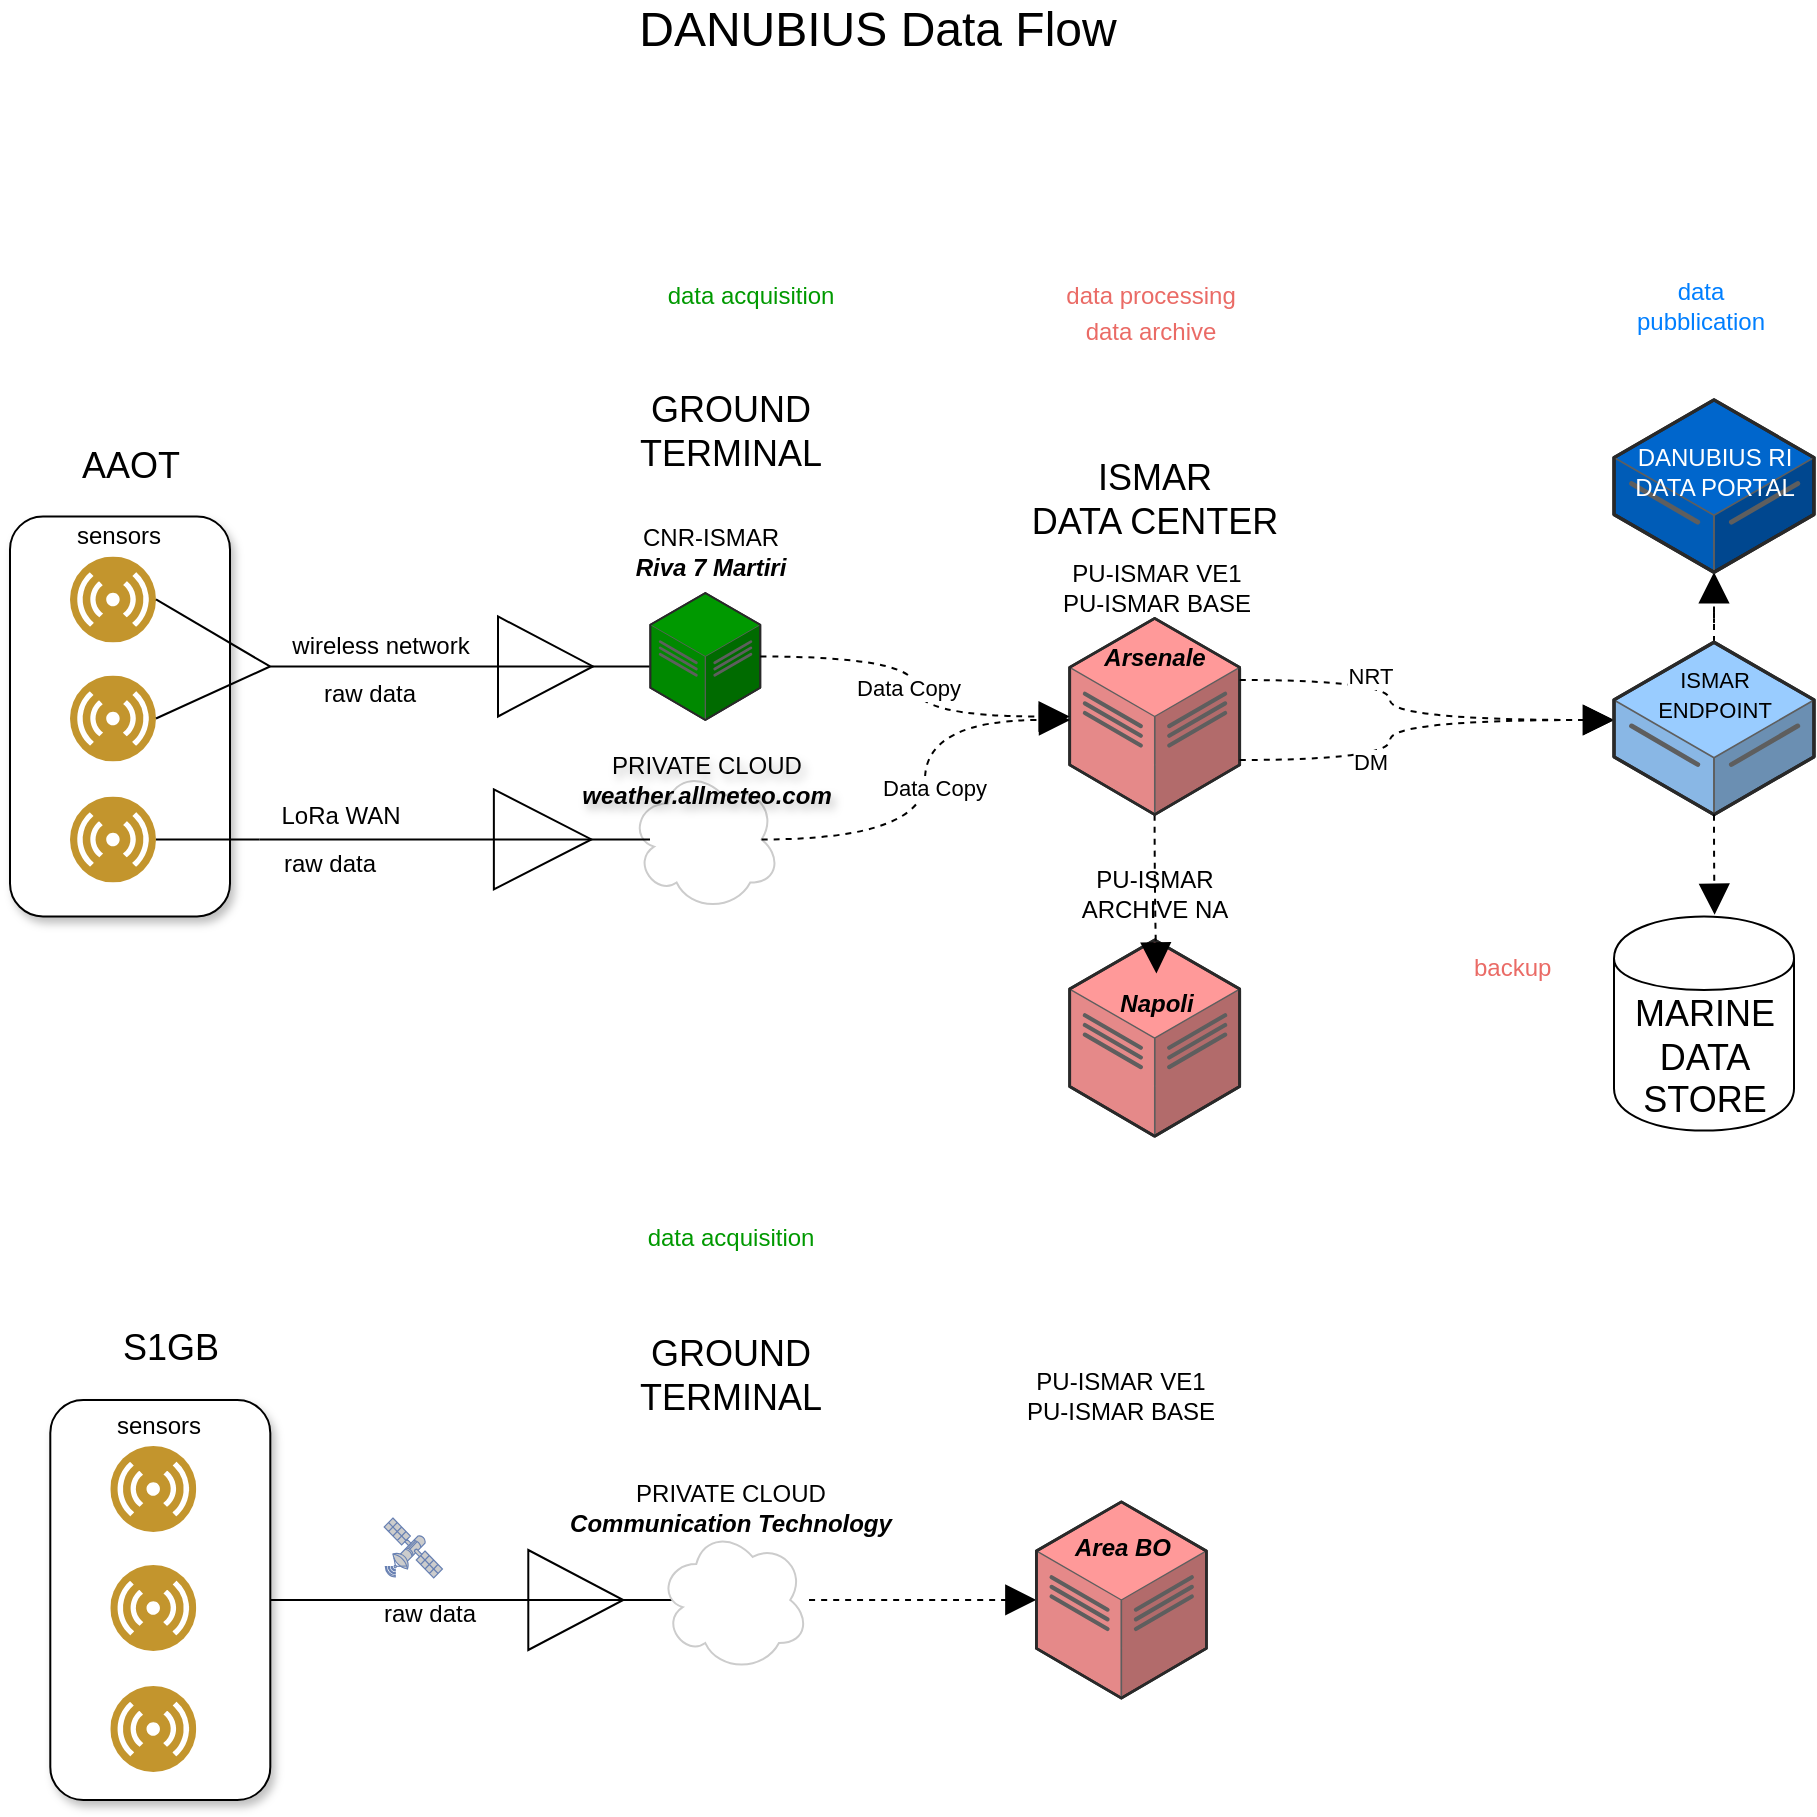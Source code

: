 <mxfile version="24.2.5" type="github" pages="2">
  <diagram name="Page-1" id="Qp61fSCBs-3hiERJ9KBp">
    <mxGraphModel dx="2017" dy="2214" grid="1" gridSize="10" guides="1" tooltips="1" connect="1" arrows="1" fold="1" page="1" pageScale="1" pageWidth="850" pageHeight="1100" math="0" shadow="0">
      <root>
        <mxCell id="0" />
        <mxCell id="1" parent="0" />
        <mxCell id="UKx8pQ5jXFXDLRxyCIWh-4" value="" style="verticalLabelPosition=bottom;html=1;verticalAlign=top;strokeWidth=1;align=center;outlineConnect=0;dashed=0;outlineConnect=0;shape=mxgraph.aws3d.dataCenter;strokeColor=#5E5E5E;aspect=fixed;fillColor=#FF9999;" vertex="1" parent="1">
          <mxGeometry x="-280.16" y="-600.005" width="85" height="98.11" as="geometry" />
        </mxCell>
        <mxCell id="SQrxm_OSD0dVW4YhnkR0-8" value="" style="ellipse;shape=cloud;whiteSpace=wrap;html=1;fontColor=#999999;labelBorderColor=#999999;strokeColor=#CCCCCC;strokeWidth=1;shadow=0;" vertex="1" parent="1">
          <mxGeometry x="-500.0" y="-686.14" width="75.16" height="71.76" as="geometry" />
        </mxCell>
        <mxCell id="4pqSHZiRRKbDVlVAF1v4-14" value="" style="rounded=1;whiteSpace=wrap;html=1;fillColor=default;shadow=1;" parent="1" vertex="1">
          <mxGeometry x="-810" y="-811.76" width="110" height="200" as="geometry" />
        </mxCell>
        <mxCell id="4pqSHZiRRKbDVlVAF1v4-1" value="&lt;font style=&quot;font-size: 24px;&quot;&gt;DANUBIUS Data Flow&lt;/font&gt;" style="text;strokeColor=none;align=center;fillColor=none;html=1;verticalAlign=middle;whiteSpace=wrap;rounded=0;" parent="1" vertex="1">
          <mxGeometry x="-522.47" y="-1070" width="292.16" height="30" as="geometry" />
        </mxCell>
        <mxCell id="4pqSHZiRRKbDVlVAF1v4-2" value="" style="image;aspect=fixed;perimeter=ellipsePerimeter;html=1;align=center;shadow=0;dashed=0;fontColor=#4277BB;labelBackgroundColor=default;fontSize=12;spacingTop=3;image=img/lib/ibm/users/sensor.svg;fillColor=#426EFF;strokeColor=#3333FF;" parent="1" vertex="1">
          <mxGeometry x="-780" y="-791.76" width="43" height="43" as="geometry" />
        </mxCell>
        <mxCell id="4pqSHZiRRKbDVlVAF1v4-5" value="" style="pointerEvents=1;verticalLabelPosition=bottom;shadow=0;dashed=0;align=center;html=1;verticalAlign=top;shape=mxgraph.electrical.miscellaneous.cable_termination" parent="1" vertex="1">
          <mxGeometry x="-680" y="-761.76" width="190" height="50" as="geometry" />
        </mxCell>
        <mxCell id="4pqSHZiRRKbDVlVAF1v4-6" value="sensors" style="text;html=1;align=center;verticalAlign=middle;resizable=0;points=[];autosize=1;strokeColor=none;fillColor=none;" parent="1" vertex="1">
          <mxGeometry x="-791.5" y="-816.76" width="70" height="30" as="geometry" />
        </mxCell>
        <mxCell id="4pqSHZiRRKbDVlVAF1v4-7" value="wireless network" style="text;html=1;align=center;verticalAlign=middle;resizable=0;points=[];autosize=1;strokeColor=none;fillColor=none;" parent="1" vertex="1">
          <mxGeometry x="-680" y="-761.76" width="110" height="30" as="geometry" />
        </mxCell>
        <mxCell id="4pqSHZiRRKbDVlVAF1v4-8" value="" style="verticalLabelPosition=bottom;html=1;verticalAlign=top;strokeWidth=1;align=center;outlineConnect=0;dashed=0;outlineConnect=0;shape=mxgraph.aws3d.dataCenter;strokeColor=#5E5E5E;aspect=fixed;fillColor=#009900;" parent="1" vertex="1">
          <mxGeometry x="-489.84" y="-773.52" width="55" height="63.5" as="geometry" />
        </mxCell>
        <mxCell id="4pqSHZiRRKbDVlVAF1v4-11" value="" style="image;aspect=fixed;perimeter=ellipsePerimeter;html=1;align=center;shadow=0;dashed=0;fontColor=#4277BB;labelBackgroundColor=default;fontSize=12;spacingTop=3;image=img/lib/ibm/users/sensor.svg;fillColor=#A680B8;" parent="1" vertex="1">
          <mxGeometry x="-780" y="-732.26" width="43" height="43" as="geometry" />
        </mxCell>
        <mxCell id="4pqSHZiRRKbDVlVAF1v4-12" value="" style="image;aspect=fixed;perimeter=ellipsePerimeter;html=1;align=center;shadow=0;dashed=0;fontColor=#4277BB;labelBackgroundColor=default;fontSize=12;spacingTop=3;image=img/lib/ibm/users/sensor.svg;fillColor=#A680B8;" parent="1" vertex="1">
          <mxGeometry x="-780" y="-671.76" width="43" height="43" as="geometry" />
        </mxCell>
        <mxCell id="4pqSHZiRRKbDVlVAF1v4-15" value="&lt;div&gt;&lt;font style=&quot;font-size: 18px;&quot;&gt;&lt;span style=&quot;background-color: initial;&quot;&gt;AAOT&lt;br&gt;&lt;/span&gt;&lt;/font&gt;&lt;/div&gt;" style="text;html=1;align=center;verticalAlign=middle;resizable=0;points=[];autosize=1;strokeColor=none;fillColor=none;fontStyle=0" parent="1" vertex="1">
          <mxGeometry x="-785" y="-856.76" width="70" height="40" as="geometry" />
        </mxCell>
        <mxCell id="4pqSHZiRRKbDVlVAF1v4-16" value="&lt;font style=&quot;font-size: 18px;&quot;&gt;&lt;font style=&quot;&quot;&gt;GROUND&lt;/font&gt;&lt;/font&gt;&lt;div&gt;&lt;font style=&quot;font-size: 18px;&quot;&gt;&lt;span style=&quot;background-color: initial;&quot;&gt;TERMINAL&lt;/span&gt;&lt;/font&gt;&lt;/div&gt;" style="text;html=1;align=center;verticalAlign=middle;resizable=0;points=[];autosize=1;strokeColor=none;fillColor=none;" parent="1" vertex="1">
          <mxGeometry x="-505.16" y="-884" width="110" height="60" as="geometry" />
        </mxCell>
        <mxCell id="4pqSHZiRRKbDVlVAF1v4-17" value="" style="endArrow=none;html=1;rounded=0;exitX=1;exitY=0.5;exitDx=0;exitDy=0;entryX=0;entryY=0.5;entryDx=0;entryDy=0;entryPerimeter=0;" parent="1" source="4pqSHZiRRKbDVlVAF1v4-11" target="4pqSHZiRRKbDVlVAF1v4-5" edge="1">
          <mxGeometry width="50" height="50" relative="1" as="geometry">
            <mxPoint x="-460.0" y="-601.76" as="sourcePoint" />
            <mxPoint x="-410.0" y="-651.76" as="targetPoint" />
          </mxGeometry>
        </mxCell>
        <mxCell id="4pqSHZiRRKbDVlVAF1v4-18" value="" style="endArrow=none;html=1;rounded=0;exitX=1;exitY=0.5;exitDx=0;exitDy=0;entryX=0;entryY=0.5;entryDx=0;entryDy=0;entryPerimeter=0;" parent="1" source="4pqSHZiRRKbDVlVAF1v4-2" target="4pqSHZiRRKbDVlVAF1v4-5" edge="1">
          <mxGeometry width="50" height="50" relative="1" as="geometry">
            <mxPoint x="-460.0" y="-601.76" as="sourcePoint" />
            <mxPoint x="-410.0" y="-651.76" as="targetPoint" />
          </mxGeometry>
        </mxCell>
        <mxCell id="4pqSHZiRRKbDVlVAF1v4-19" value="" style="endArrow=none;html=1;rounded=0;exitX=1;exitY=0.5;exitDx=0;exitDy=0;entryX=0;entryY=0.5;entryDx=0;entryDy=0;entryPerimeter=0;" parent="1" source="4pqSHZiRRKbDVlVAF1v4-12" target="iepFcFqsdsdjfFtBh1ew-26" edge="1">
          <mxGeometry width="50" height="50" relative="1" as="geometry">
            <mxPoint x="-460.0" y="-601.76" as="sourcePoint" />
            <mxPoint x="-620" y="-650" as="targetPoint" />
          </mxGeometry>
        </mxCell>
        <mxCell id="4pqSHZiRRKbDVlVAF1v4-21" value="CNR-ISMAR&lt;div&gt;&lt;b&gt;&lt;i&gt;Riva 7 Martiri&lt;br&gt;&lt;/i&gt;&lt;/b&gt;&lt;/div&gt;" style="text;html=1;align=center;verticalAlign=middle;resizable=0;points=[];autosize=1;strokeColor=none;fillColor=none;" parent="1" vertex="1">
          <mxGeometry x="-510.49" y="-813.52" width="100" height="40" as="geometry" />
        </mxCell>
        <mxCell id="UKx8pQ5jXFXDLRxyCIWh-6" value="" style="edgeStyle=orthogonalEdgeStyle;rounded=0;orthogonalLoop=1;jettySize=auto;html=1;dashed=1;strokeColor=default;align=center;verticalAlign=middle;fontFamily=Helvetica;fontSize=11;fontColor=default;labelBackgroundColor=default;endArrow=block;endFill=1;endSize=13;curved=1;" edge="1" parent="1" source="4pqSHZiRRKbDVlVAF1v4-23" target="UKx8pQ5jXFXDLRxyCIWh-5">
          <mxGeometry relative="1" as="geometry" />
        </mxCell>
        <mxCell id="4pqSHZiRRKbDVlVAF1v4-23" value="" style="verticalLabelPosition=bottom;html=1;verticalAlign=top;strokeWidth=1;align=center;outlineConnect=0;dashed=0;outlineConnect=0;shape=mxgraph.aws3d.dataCenter;strokeColor=#5E5E5E;aspect=fixed;fillColor=#FF9999;" parent="1" vertex="1">
          <mxGeometry x="-280.16" y="-760.815" width="85" height="98.11" as="geometry" />
        </mxCell>
        <mxCell id="4pqSHZiRRKbDVlVAF1v4-25" value="&lt;font style=&quot;font-size: 18px;&quot;&gt;&lt;font style=&quot;&quot;&gt;ISMAR&lt;/font&gt;&lt;/font&gt;&lt;div&gt;&lt;font style=&quot;font-size: 18px;&quot;&gt;&lt;span style=&quot;background-color: initial;&quot;&gt;DATA CENTER&lt;/span&gt;&lt;/font&gt;&lt;/div&gt;" style="text;html=1;align=center;verticalAlign=middle;resizable=0;points=[];autosize=1;strokeColor=none;fillColor=none;" parent="1" vertex="1">
          <mxGeometry x="-312.66" y="-850" width="150" height="60" as="geometry" />
        </mxCell>
        <mxCell id="4pqSHZiRRKbDVlVAF1v4-26" value="PU-ISMAR VE1&lt;br&gt;PU-ISMAR BASE" style="text;html=1;align=center;verticalAlign=middle;resizable=0;points=[];autosize=1;strokeColor=none;fillColor=none;" parent="1" vertex="1">
          <mxGeometry x="-296.81" y="-796" width="120" height="40" as="geometry" />
        </mxCell>
        <mxCell id="4pqSHZiRRKbDVlVAF1v4-28" value="&lt;font color=&quot;#009900&quot;&gt;data acquisition&lt;/font&gt;" style="text;html=1;align=center;verticalAlign=middle;resizable=0;points=[];autosize=1;strokeColor=none;fillColor=none;" parent="1" vertex="1">
          <mxGeometry x="-495.16" y="-937" width="110" height="30" as="geometry" />
        </mxCell>
        <mxCell id="4pqSHZiRRKbDVlVAF1v4-29" value="&lt;font color=&quot;#ea6b66&quot;&gt;data archive&lt;/font&gt;&lt;div&gt;&lt;span style=&quot;background-color: initial;&quot;&gt;&lt;br&gt;&lt;/span&gt;&lt;/div&gt;" style="text;html=1;align=center;verticalAlign=middle;resizable=0;points=[];autosize=1;strokeColor=none;fillColor=none;" parent="1" vertex="1">
          <mxGeometry x="-285.16" y="-917" width="90" height="40" as="geometry" />
        </mxCell>
        <mxCell id="iepFcFqsdsdjfFtBh1ew-10" value="" style="edgeStyle=orthogonalEdgeStyle;rounded=0;orthogonalLoop=1;jettySize=auto;html=1;dashed=1;strokeColor=default;align=center;verticalAlign=middle;fontFamily=Helvetica;fontSize=11;fontColor=default;labelBackgroundColor=default;endArrow=block;endFill=1;endSize=13;curved=1;" edge="1" parent="1" source="4pqSHZiRRKbDVlVAF1v4-31" target="q1Bn3hBCqwoTgKpazUaa-10">
          <mxGeometry relative="1" as="geometry" />
        </mxCell>
        <mxCell id="4pqSHZiRRKbDVlVAF1v4-57" value="&lt;font color=&quot;#007fff&quot;&gt;data&lt;/font&gt;&lt;div&gt;&lt;font color=&quot;#007fff&quot;&gt;pubblication&lt;/font&gt;&lt;/div&gt;" style="text;html=1;align=center;verticalAlign=middle;resizable=0;points=[];autosize=1;strokeColor=none;fillColor=none;" parent="1" vertex="1">
          <mxGeometry x="-10.0" y="-937" width="90" height="40" as="geometry" />
        </mxCell>
        <mxCell id="aEOgfYXyTeWv-xhQnnrg-3" value="&lt;font color=&quot;#ea6b66&quot;&gt;data processing&lt;/font&gt;" style="text;html=1;align=center;verticalAlign=middle;resizable=0;points=[];autosize=1;strokeColor=none;fillColor=none;" parent="1" vertex="1">
          <mxGeometry x="-295.16" y="-937" width="110" height="30" as="geometry" />
        </mxCell>
        <mxCell id="-9Asaq1sK7SZ5LfzFf3--5" value="raw data" style="text;html=1;align=center;verticalAlign=middle;whiteSpace=wrap;rounded=0;" parent="1" vertex="1">
          <mxGeometry x="-660" y="-737.76" width="60" height="30" as="geometry" />
        </mxCell>
        <mxCell id="q1Bn3hBCqwoTgKpazUaa-1" value="" style="edgeStyle=orthogonalEdgeStyle;rounded=0;orthogonalLoop=1;jettySize=auto;html=1;entryX=0;entryY=0.5;entryDx=0;entryDy=0;entryPerimeter=0;endArrow=none;endFill=0;" edge="1" parent="1" source="a_T5Woryt3mhJ2GAgc-b-1" target="a_T5Woryt3mhJ2GAgc-b-8">
          <mxGeometry relative="1" as="geometry" />
        </mxCell>
        <mxCell id="a_T5Woryt3mhJ2GAgc-b-1" value="" style="rounded=1;whiteSpace=wrap;html=1;fillColor=default;shadow=1;" vertex="1" parent="1">
          <mxGeometry x="-789.85" y="-370.0" width="110" height="200" as="geometry" />
        </mxCell>
        <mxCell id="a_T5Woryt3mhJ2GAgc-b-2" value="" style="image;aspect=fixed;perimeter=ellipsePerimeter;html=1;align=center;shadow=0;dashed=0;fontColor=#4277BB;labelBackgroundColor=default;fontSize=12;spacingTop=3;image=img/lib/ibm/users/sensor.svg;fillColor=#426EFF;strokeColor=#3333FF;" vertex="1" parent="1">
          <mxGeometry x="-759.85" y="-347" width="43" height="43" as="geometry" />
        </mxCell>
        <mxCell id="a_T5Woryt3mhJ2GAgc-b-3" value="sensors" style="text;html=1;align=center;verticalAlign=middle;resizable=0;points=[];autosize=1;strokeColor=none;fillColor=none;" vertex="1" parent="1">
          <mxGeometry x="-771.35" y="-372" width="70" height="30" as="geometry" />
        </mxCell>
        <mxCell id="a_T5Woryt3mhJ2GAgc-b-4" value="" style="image;aspect=fixed;perimeter=ellipsePerimeter;html=1;align=center;shadow=0;dashed=0;fontColor=#4277BB;labelBackgroundColor=default;fontSize=12;spacingTop=3;image=img/lib/ibm/users/sensor.svg;fillColor=#A680B8;" vertex="1" parent="1">
          <mxGeometry x="-759.85" y="-287.5" width="43" height="43" as="geometry" />
        </mxCell>
        <mxCell id="a_T5Woryt3mhJ2GAgc-b-5" value="" style="image;aspect=fixed;perimeter=ellipsePerimeter;html=1;align=center;shadow=0;dashed=0;fontColor=#4277BB;labelBackgroundColor=default;fontSize=12;spacingTop=3;image=img/lib/ibm/users/sensor.svg;fillColor=#A680B8;" vertex="1" parent="1">
          <mxGeometry x="-759.85" y="-227" width="43" height="43" as="geometry" />
        </mxCell>
        <mxCell id="a_T5Woryt3mhJ2GAgc-b-6" value="&lt;font style=&quot;font-size: 18px;&quot;&gt;&lt;span style=&quot;font-size: 18px;&quot;&gt;S1GB&lt;/span&gt;&lt;/font&gt;" style="text;html=1;align=center;verticalAlign=middle;resizable=0;points=[];autosize=1;strokeColor=none;fillColor=none;fontFamily=Helvetica;fontSize=18;fontColor=default;fontStyle=0" vertex="1" parent="1">
          <mxGeometry x="-764.85" y="-416" width="70" height="40" as="geometry" />
        </mxCell>
        <mxCell id="a_T5Woryt3mhJ2GAgc-b-8" value="" style="pointerEvents=1;verticalLabelPosition=bottom;shadow=0;dashed=0;align=center;html=1;verticalAlign=top;shape=mxgraph.electrical.miscellaneous.cable_termination" vertex="1" parent="1">
          <mxGeometry x="-664.85" y="-295.0" width="190" height="50" as="geometry" />
        </mxCell>
        <mxCell id="a_T5Woryt3mhJ2GAgc-b-7" value="raw data" style="text;html=1;align=center;verticalAlign=middle;whiteSpace=wrap;rounded=0;" vertex="1" parent="1">
          <mxGeometry x="-630" y="-278.5" width="60" height="30" as="geometry" />
        </mxCell>
        <mxCell id="OyBNqoyi8HunE4hIohRq-1" value="" style="fontColor=#0066CC;verticalAlign=top;verticalLabelPosition=bottom;labelPosition=center;align=center;html=1;outlineConnect=0;fillColor=#CCCCCC;strokeColor=#6881B3;gradientColor=none;gradientDirection=north;strokeWidth=2;shape=mxgraph.networks.satellite;" vertex="1" parent="1">
          <mxGeometry x="-622.92" y="-311" width="29.15" height="30" as="geometry" />
        </mxCell>
        <mxCell id="q1Bn3hBCqwoTgKpazUaa-4" value="&lt;font style=&quot;font-size: 18px;&quot;&gt;&lt;font style=&quot;&quot;&gt;GROUND&lt;/font&gt;&lt;/font&gt;&lt;div&gt;&lt;font style=&quot;font-size: 18px;&quot;&gt;&lt;span style=&quot;background-color: initial;&quot;&gt;TERMINAL&lt;/span&gt;&lt;/font&gt;&lt;/div&gt;" style="text;html=1;align=center;verticalAlign=middle;resizable=0;points=[];autosize=1;strokeColor=none;fillColor=none;" vertex="1" parent="1">
          <mxGeometry x="-505.16" y="-412" width="110" height="60" as="geometry" />
        </mxCell>
        <mxCell id="q1Bn3hBCqwoTgKpazUaa-6" value="&lt;div&gt;PRIVATE CLOUD&lt;/div&gt;&lt;div&gt;&lt;b&gt;&lt;i&gt;Communication Technology&lt;/i&gt;&lt;/b&gt;&lt;br&gt;&lt;/div&gt;" style="text;html=1;align=center;verticalAlign=middle;resizable=0;points=[];autosize=1;strokeColor=none;fillColor=none;" vertex="1" parent="1">
          <mxGeometry x="-540.16" y="-336" width="180" height="40" as="geometry" />
        </mxCell>
        <mxCell id="q1Bn3hBCqwoTgKpazUaa-7" value="&lt;font color=&quot;#009900&quot;&gt;data acquisition&lt;/font&gt;" style="text;html=1;align=center;verticalAlign=middle;resizable=0;points=[];autosize=1;strokeColor=none;fillColor=none;" vertex="1" parent="1">
          <mxGeometry x="-505.0" y="-466" width="110" height="30" as="geometry" />
        </mxCell>
        <mxCell id="iepFcFqsdsdjfFtBh1ew-7" value="" style="endArrow=block;dashed=1;html=1;rounded=0;endFill=1;endSize=13;edgeStyle=orthogonalEdgeStyle;curved=1;" edge="1" parent="1" source="4pqSHZiRRKbDVlVAF1v4-23" target="4pqSHZiRRKbDVlVAF1v4-31">
          <mxGeometry width="50" height="50" relative="1" as="geometry">
            <mxPoint x="-190.0" y="-790" as="sourcePoint" />
            <mxPoint x="12.0" y="-780" as="targetPoint" />
            <Array as="points">
              <mxPoint x="-120" y="-690" />
              <mxPoint x="-120" y="-710" />
            </Array>
          </mxGeometry>
        </mxCell>
        <mxCell id="iepFcFqsdsdjfFtBh1ew-9" value="&lt;div&gt;DM&lt;/div&gt;" style="edgeLabel;html=1;align=center;verticalAlign=middle;resizable=0;points=[];" vertex="1" connectable="0" parent="iepFcFqsdsdjfFtBh1ew-7">
          <mxGeometry x="0.005" y="-4" relative="1" as="geometry">
            <mxPoint x="-19" y="17" as="offset" />
          </mxGeometry>
        </mxCell>
        <mxCell id="iepFcFqsdsdjfFtBh1ew-12" value="&lt;i&gt;&lt;b&gt;Arsenale&lt;/b&gt;&lt;/i&gt;" style="text;html=1;align=center;verticalAlign=middle;resizable=0;points=[];autosize=1;strokeColor=none;fillColor=none;" vertex="1" parent="1">
          <mxGeometry x="-272.66" y="-755.76" width="70" height="30" as="geometry" />
        </mxCell>
        <mxCell id="iepFcFqsdsdjfFtBh1ew-14" value="" style="endArrow=block;dashed=1;html=1;rounded=0;endFill=1;endSize=13;edgeStyle=orthogonalEdgeStyle;curved=1;" edge="1" parent="1" source="4pqSHZiRRKbDVlVAF1v4-8" target="4pqSHZiRRKbDVlVAF1v4-23">
          <mxGeometry width="50" height="50" relative="1" as="geometry">
            <mxPoint x="-185.0" y="-760" as="sourcePoint" />
            <mxPoint x="12.0" y="-770" as="targetPoint" />
          </mxGeometry>
        </mxCell>
        <mxCell id="iepFcFqsdsdjfFtBh1ew-15" value="Data Copy" style="edgeLabel;html=1;align=center;verticalAlign=middle;resizable=0;points=[];" vertex="1" connectable="0" parent="iepFcFqsdsdjfFtBh1ew-14">
          <mxGeometry x="0.005" y="-4" relative="1" as="geometry">
            <mxPoint as="offset" />
          </mxGeometry>
        </mxCell>
        <mxCell id="iepFcFqsdsdjfFtBh1ew-20" value="" style="endArrow=block;dashed=1;html=1;rounded=0;endFill=1;endSize=13;edgeStyle=orthogonalEdgeStyle;curved=1;" edge="1" parent="1" source="4pqSHZiRRKbDVlVAF1v4-23" target="4pqSHZiRRKbDVlVAF1v4-31">
          <mxGeometry width="50" height="50" relative="1" as="geometry">
            <mxPoint x="-8.0" y="-759.667" as="sourcePoint" />
            <mxPoint x="-183.0" y="-739.667" as="targetPoint" />
            <Array as="points">
              <mxPoint x="-120" y="-730" />
              <mxPoint x="-120" y="-710" />
              <mxPoint x="42" y="-710" />
            </Array>
          </mxGeometry>
        </mxCell>
        <mxCell id="iepFcFqsdsdjfFtBh1ew-21" value="NRT" style="edgeLabel;html=1;align=center;verticalAlign=middle;resizable=0;points=[];" vertex="1" connectable="0" parent="iepFcFqsdsdjfFtBh1ew-20">
          <mxGeometry x="0.005" y="-4" relative="1" as="geometry">
            <mxPoint x="-19" y="-26" as="offset" />
          </mxGeometry>
        </mxCell>
        <mxCell id="iepFcFqsdsdjfFtBh1ew-22" value="" style="group" vertex="1" connectable="0" parent="1">
          <mxGeometry x="-8.0" y="-635.76" width="100" height="135.05" as="geometry" />
        </mxCell>
        <mxCell id="4pqSHZiRRKbDVlVAF1v4-31" value="" style="verticalLabelPosition=bottom;html=1;verticalAlign=top;strokeWidth=1;align=center;outlineConnect=0;dashed=0;outlineConnect=0;shape=mxgraph.aws3d.dataServer;strokeColor=#5E5E5E;aspect=fixed;fillColor=#99CCFF;noLabel=0;" parent="iepFcFqsdsdjfFtBh1ew-22" vertex="1">
          <mxGeometry y="-113.13" width="100" height="86.18" as="geometry" />
        </mxCell>
        <mxCell id="4pqSHZiRRKbDVlVAF1v4-33" value="&lt;font style=&quot;font-size: 11px;&quot;&gt;ISMAR &lt;br&gt;ENDPOINT&lt;br&gt;&lt;/font&gt;" style="text;html=1;align=center;verticalAlign=middle;resizable=0;points=[];autosize=1;strokeColor=none;fillColor=none;" parent="iepFcFqsdsdjfFtBh1ew-22" vertex="1">
          <mxGeometry x="10" y="-107.13" width="80" height="40" as="geometry" />
        </mxCell>
        <mxCell id="iepFcFqsdsdjfFtBh1ew-11" value="" style="group" vertex="1" connectable="0" parent="iepFcFqsdsdjfFtBh1ew-22">
          <mxGeometry x="1.776e-15" y="24" width="90" height="111.05" as="geometry" />
        </mxCell>
        <mxCell id="4pqSHZiRRKbDVlVAF1v4-44" value="" style="shape=cylinder;whiteSpace=wrap;html=1;boundedLbl=1;backgroundOutline=1;" parent="iepFcFqsdsdjfFtBh1ew-11" vertex="1">
          <mxGeometry width="90" height="107.05" as="geometry" />
        </mxCell>
        <mxCell id="4pqSHZiRRKbDVlVAF1v4-45" value="&lt;div&gt;&lt;font style=&quot;font-size: 18px;&quot;&gt;MARINE&lt;/font&gt;&lt;/div&gt;&lt;div&gt;&lt;font style=&quot;font-size: 18px;&quot;&gt;DATA&lt;/font&gt;&lt;/div&gt;&lt;div&gt;&lt;font style=&quot;font-size: 18px;&quot;&gt;STORE&lt;/font&gt;&lt;/div&gt;" style="text;html=1;align=center;verticalAlign=middle;resizable=0;points=[];autosize=1;strokeColor=none;fillColor=none;" parent="iepFcFqsdsdjfFtBh1ew-11" vertex="1">
          <mxGeometry y="31.05" width="90" height="80" as="geometry" />
        </mxCell>
        <mxCell id="iepFcFqsdsdjfFtBh1ew-23" value="" style="edgeStyle=orthogonalEdgeStyle;rounded=0;orthogonalLoop=1;jettySize=auto;html=1;dashed=1;strokeColor=default;align=center;verticalAlign=middle;fontFamily=Helvetica;fontSize=11;fontColor=default;labelBackgroundColor=default;endArrow=block;endFill=1;endSize=13;curved=1;entryX=0.559;entryY=-0.008;entryDx=0;entryDy=0;entryPerimeter=0;" edge="1" parent="iepFcFqsdsdjfFtBh1ew-22" source="4pqSHZiRRKbDVlVAF1v4-31" target="4pqSHZiRRKbDVlVAF1v4-44">
          <mxGeometry relative="1" as="geometry" />
        </mxCell>
        <mxCell id="iepFcFqsdsdjfFtBh1ew-24" value="" style="group" vertex="1" connectable="0" parent="1">
          <mxGeometry x="-8.0" y="-870.08" width="100" height="86.19" as="geometry" />
        </mxCell>
        <mxCell id="q1Bn3hBCqwoTgKpazUaa-10" value="" style="verticalLabelPosition=bottom;html=1;verticalAlign=top;strokeWidth=1;align=center;outlineConnect=0;dashed=0;outlineConnect=0;shape=mxgraph.aws3d.dataServer;strokeColor=#5E5E5E;aspect=fixed;fillColor=#0066CC;" vertex="1" parent="iepFcFqsdsdjfFtBh1ew-24">
          <mxGeometry width="100" height="86.19" as="geometry" />
        </mxCell>
        <mxCell id="q1Bn3hBCqwoTgKpazUaa-9" value="DANUBIUS RI&lt;br&gt;DATA PORTAL" style="text;html=1;align=center;verticalAlign=middle;resizable=0;points=[];autosize=1;strokeColor=none;fillColor=none;shadow=0;textShadow=0;labelBackgroundColor=none;labelBorderColor=none;fontColor=#FFFFFF;" vertex="1" parent="iepFcFqsdsdjfFtBh1ew-24">
          <mxGeometry y="15.95" width="100" height="40" as="geometry" />
        </mxCell>
        <mxCell id="SQrxm_OSD0dVW4YhnkR0-1" value="" style="endArrow=block;dashed=1;html=1;rounded=0;endFill=1;endSize=13;edgeStyle=orthogonalEdgeStyle;curved=1;entryX=0.002;entryY=0.518;entryDx=0;entryDy=0;entryPerimeter=0;exitX=0.875;exitY=0.5;exitDx=0;exitDy=0;exitPerimeter=0;" edge="1" parent="1" source="SQrxm_OSD0dVW4YhnkR0-8" target="4pqSHZiRRKbDVlVAF1v4-23">
          <mxGeometry width="50" height="50" relative="1" as="geometry">
            <mxPoint x="-435" y="-643.535" as="sourcePoint" />
            <mxPoint x="-270" y="-702" as="targetPoint" />
          </mxGeometry>
        </mxCell>
        <mxCell id="SQrxm_OSD0dVW4YhnkR0-2" value="Data Copy" style="edgeLabel;html=1;align=center;verticalAlign=middle;resizable=0;points=[];" vertex="1" connectable="0" parent="SQrxm_OSD0dVW4YhnkR0-1">
          <mxGeometry x="0.005" y="-4" relative="1" as="geometry">
            <mxPoint as="offset" />
          </mxGeometry>
        </mxCell>
        <mxCell id="iepFcFqsdsdjfFtBh1ew-25" value="&lt;span style=&quot;background-color: initial;&quot;&gt;&lt;font color=&quot;#ea6b66&quot;&gt;backup&lt;/font&gt;&lt;/span&gt;" style="text;whiteSpace=wrap;html=1;" vertex="1" parent="1">
          <mxGeometry x="-80" y="-600" width="50" height="40" as="geometry" />
        </mxCell>
        <mxCell id="iepFcFqsdsdjfFtBh1ew-26" value="" style="pointerEvents=1;verticalLabelPosition=bottom;shadow=0;dashed=0;align=center;html=1;verticalAlign=top;shape=mxgraph.electrical.miscellaneous.cable_termination" vertex="1" parent="1">
          <mxGeometry x="-685.16" y="-675.26" width="195.16" height="50" as="geometry" />
        </mxCell>
        <mxCell id="SQrxm_OSD0dVW4YhnkR0-7" value="" style="edgeStyle=orthogonalEdgeStyle;rounded=0;orthogonalLoop=1;jettySize=auto;html=1;dashed=1;strokeColor=default;align=center;verticalAlign=middle;fontFamily=Helvetica;fontSize=11;fontColor=default;labelBackgroundColor=default;endArrow=block;endFill=1;endSize=13;curved=1;" edge="1" parent="1" source="SQrxm_OSD0dVW4YhnkR0-3" target="SQrxm_OSD0dVW4YhnkR0-6">
          <mxGeometry relative="1" as="geometry" />
        </mxCell>
        <mxCell id="SQrxm_OSD0dVW4YhnkR0-3" value="" style="ellipse;shape=cloud;whiteSpace=wrap;html=1;fontColor=#999999;labelBorderColor=#999999;strokeColor=#CCCCCC;strokeWidth=1;shadow=0;" vertex="1" parent="1">
          <mxGeometry x="-485.65" y="-305.88" width="75.16" height="71.76" as="geometry" />
        </mxCell>
        <mxCell id="iepFcFqsdsdjfFtBh1ew-27" value="&lt;div&gt;PRIVATE CLOUD&lt;/div&gt;&lt;div&gt;&lt;b&gt;&lt;i&gt;weather.allmeteo.com&lt;/i&gt;&lt;/b&gt;&lt;br&gt;&lt;/div&gt;" style="text;html=1;align=center;verticalAlign=middle;resizable=0;points=[];autosize=1;strokeColor=none;fillColor=none;shadow=0;textShadow=1;labelBackgroundColor=none;" vertex="1" parent="1">
          <mxGeometry x="-537.34" y="-700" width="150" height="40" as="geometry" />
        </mxCell>
        <mxCell id="SQrxm_OSD0dVW4YhnkR0-4" value="raw data" style="text;html=1;align=center;verticalAlign=middle;whiteSpace=wrap;rounded=0;" vertex="1" parent="1">
          <mxGeometry x="-680" y="-653.26" width="60" height="30" as="geometry" />
        </mxCell>
        <mxCell id="SQrxm_OSD0dVW4YhnkR0-5" value="LoRa WAN" style="text;html=1;align=center;verticalAlign=middle;resizable=0;points=[];autosize=1;strokeColor=none;fillColor=none;" vertex="1" parent="1">
          <mxGeometry x="-685" y="-677.26" width="80" height="30" as="geometry" />
        </mxCell>
        <mxCell id="SQrxm_OSD0dVW4YhnkR0-6" value="" style="verticalLabelPosition=bottom;html=1;verticalAlign=top;strokeWidth=1;align=center;outlineConnect=0;dashed=0;outlineConnect=0;shape=mxgraph.aws3d.dataCenter;strokeColor=#5E5E5E;aspect=fixed;fillColor=#FF9999;" vertex="1" parent="1">
          <mxGeometry x="-296.81" y="-319.055" width="85" height="98.11" as="geometry" />
        </mxCell>
        <mxCell id="UKx8pQ5jXFXDLRxyCIWh-1" value="&lt;i&gt;&lt;b&gt;Area BO&lt;br&gt;&lt;/b&gt;&lt;/i&gt;" style="text;html=1;align=center;verticalAlign=middle;resizable=0;points=[];autosize=1;strokeColor=none;fillColor=none;" vertex="1" parent="1">
          <mxGeometry x="-289.31" y="-311" width="70" height="30" as="geometry" />
        </mxCell>
        <mxCell id="UKx8pQ5jXFXDLRxyCIWh-2" value="PU-ISMAR VE1&lt;br&gt;PU-ISMAR BASE" style="text;html=1;align=center;verticalAlign=middle;resizable=0;points=[];autosize=1;strokeColor=none;fillColor=none;" vertex="1" parent="1">
          <mxGeometry x="-315.16" y="-392" width="120" height="40" as="geometry" />
        </mxCell>
        <mxCell id="UKx8pQ5jXFXDLRxyCIWh-5" value="&lt;i&gt;&lt;b&gt;Napoli&lt;/b&gt;&lt;/i&gt;" style="text;html=1;align=center;verticalAlign=middle;resizable=0;points=[];autosize=1;strokeColor=none;fillColor=none;" vertex="1" parent="1">
          <mxGeometry x="-266.81" y="-583.23" width="60" height="30" as="geometry" />
        </mxCell>
        <mxCell id="UKx8pQ5jXFXDLRxyCIWh-3" value="&lt;div&gt;PU-ISMAR&lt;/div&gt;&lt;div&gt;ARCHIVE NA&lt;br&gt;&lt;/div&gt;" style="text;html=1;align=center;verticalAlign=middle;resizable=0;points=[];autosize=1;strokeColor=none;fillColor=none;" vertex="1" parent="1">
          <mxGeometry x="-287.66" y="-643.38" width="100" height="40" as="geometry" />
        </mxCell>
      </root>
    </mxGraphModel>
  </diagram>
  <diagram id="vvxWp0gCG2OmDACOYuZ-" name="Pagina-2">
    <mxGraphModel dx="1167" dy="1114" grid="1" gridSize="10" guides="1" tooltips="1" connect="1" arrows="1" fold="1" page="1" pageScale="1" pageWidth="827" pageHeight="1169" math="0" shadow="0">
      <root>
        <mxCell id="0" />
        <mxCell id="1" parent="0" />
        <mxCell id="qUJujpzUpFT0ZEW0nbQm-2" value="&lt;b&gt;&lt;font style=&quot;font-size: 18px;&quot;&gt;Legend&lt;/font&gt;&lt;/b&gt;" style="text;html=1;align=center;verticalAlign=middle;whiteSpace=wrap;rounded=0;" parent="1" vertex="1">
          <mxGeometry x="32.5" y="10" width="60" height="30" as="geometry" />
        </mxCell>
        <mxCell id="blh9U4LSzaQfzrH51qhb-1" value="" style="image;aspect=fixed;perimeter=ellipsePerimeter;html=1;align=center;shadow=0;dashed=0;fontColor=#4277BB;labelBackgroundColor=default;fontSize=12;spacingTop=3;image=img/lib/ibm/users/sensor.svg;fillColor=#426EFF;strokeColor=#3333FF;" parent="1" vertex="1">
          <mxGeometry x="50.85" y="222" width="43" height="43" as="geometry" />
        </mxCell>
        <mxCell id="blh9U4LSzaQfzrH51qhb-2" value="Sensor" style="text;html=1;align=center;verticalAlign=middle;resizable=0;points=[];autosize=1;strokeColor=none;fillColor=none;" parent="1" vertex="1">
          <mxGeometry x="145" y="222" width="60" height="30" as="geometry" />
        </mxCell>
        <mxCell id="R7IfXeYZBCrH7mYcfu_O-1" value="" style="verticalLabelPosition=bottom;html=1;verticalAlign=top;strokeWidth=1;align=center;outlineConnect=0;dashed=0;outlineConnect=0;shape=mxgraph.aws3d.dataCenter;strokeColor=#5E5E5E;aspect=fixed;fillColor=#009900;" parent="1" vertex="1">
          <mxGeometry x="32.5" y="282" width="79.69" height="92" as="geometry" />
        </mxCell>
        <mxCell id="MzpVetzbMVdfSrjgV1Oj-1" value="" style="verticalLabelPosition=bottom;html=1;verticalAlign=top;strokeWidth=1;align=center;outlineConnect=0;dashed=0;outlineConnect=0;shape=mxgraph.aws3d.dataCenter;strokeColor=#5E5E5E;aspect=fixed;fillColor=#FF9999;" parent="1" vertex="1">
          <mxGeometry x="32.5" y="382" width="79.69" height="92" as="geometry" />
        </mxCell>
        <mxCell id="6HFweNIuQG9xlJXQWEaB-1" value="" style="verticalLabelPosition=bottom;html=1;verticalAlign=top;strokeWidth=1;align=center;outlineConnect=0;dashed=0;outlineConnect=0;shape=mxgraph.aws3d.dataServer;strokeColor=#5E5E5E;aspect=fixed;fillColor=#99CCFF;" parent="1" vertex="1">
          <mxGeometry x="32.5" y="482" width="80" height="68.95" as="geometry" />
        </mxCell>
        <mxCell id="6HFweNIuQG9xlJXQWEaB-2" value="" style="fontColor=#0066CC;verticalAlign=top;verticalLabelPosition=bottom;labelPosition=center;align=center;html=1;outlineConnect=0;fillColor=#CCCCCC;strokeColor=#6881B3;gradientColor=none;gradientDirection=north;strokeWidth=2;shape=mxgraph.networks.satellite;" parent="1" vertex="1">
          <mxGeometry x="52.35" y="670" width="29.15" height="30" as="geometry" />
        </mxCell>
        <mxCell id="bTpCMeQjLEl4jl8mEI4X-1" value="" style="shape=cylinder;whiteSpace=wrap;html=1;boundedLbl=1;backgroundOutline=1;" parent="1" vertex="1">
          <mxGeometry x="50.85" y="1000" width="49.15" height="60" as="geometry" />
        </mxCell>
        <mxCell id="jh-zK2yal1VLjSKurxgF-2" value="" style="rounded=1;whiteSpace=wrap;html=1;fillColor=default;shadow=1;" parent="1" vertex="1">
          <mxGeometry x="22.35" y="60" width="100" height="100" as="geometry" />
        </mxCell>
        <mxCell id="jh-zK2yal1VLjSKurxgF-4" value="Facility/data source (please insert the name)" style="text;html=1;align=center;verticalAlign=middle;resizable=0;points=[];autosize=1;strokeColor=none;fillColor=none;" parent="1" vertex="1">
          <mxGeometry x="140" y="95" width="260" height="30" as="geometry" />
        </mxCell>
        <mxCell id="jh-zK2yal1VLjSKurxgF-5" value="Ground segment&amp;nbsp; (if there is&amp;nbsp; specific name, please insert it)" style="text;html=1;align=center;verticalAlign=middle;resizable=0;points=[];autosize=1;strokeColor=none;fillColor=none;" parent="1" vertex="1">
          <mxGeometry x="145" y="300" width="340" height="30" as="geometry" />
        </mxCell>
        <mxCell id="jh-zK2yal1VLjSKurxgF-6" value="Data center/local archive (please insert thename)" style="text;html=1;align=center;verticalAlign=middle;resizable=0;points=[];autosize=1;strokeColor=none;fillColor=none;" parent="1" vertex="1">
          <mxGeometry x="155" y="420" width="280" height="30" as="geometry" />
        </mxCell>
        <mxCell id="jh-zK2yal1VLjSKurxgF-7" value="ERDDAP/THREADS (machine to machine). Please insert minimum info" style="text;html=1;align=center;verticalAlign=middle;resizable=0;points=[];autosize=1;strokeColor=none;fillColor=none;" parent="1" vertex="1">
          <mxGeometry x="160" y="501.47" width="400" height="30" as="geometry" />
        </mxCell>
        <mxCell id="jh-zK2yal1VLjSKurxgF-8" value="Transmission through satellite" style="text;html=1;align=center;verticalAlign=middle;resizable=0;points=[];autosize=1;strokeColor=none;fillColor=none;" parent="1" vertex="1">
          <mxGeometry x="165" y="690" width="180" height="30" as="geometry" />
        </mxCell>
        <mxCell id="jh-zK2yal1VLjSKurxgF-9" value="Marine Data Store" style="text;html=1;align=center;verticalAlign=middle;resizable=0;points=[];autosize=1;strokeColor=none;fillColor=none;" parent="1" vertex="1">
          <mxGeometry x="165" y="1015" width="120" height="30" as="geometry" />
        </mxCell>
        <mxCell id="IqCwcvdLtF8ToH1M-SmM-1" value="" style="verticalLabelPosition=bottom;html=1;verticalAlign=top;strokeWidth=1;align=center;outlineConnect=0;dashed=0;outlineConnect=0;shape=mxgraph.aws3d.dataServer;strokeColor=#5E5E5E;aspect=fixed;fillColor=#0066CC;" parent="1" vertex="1">
          <mxGeometry x="30.85" y="570" width="80" height="68.95" as="geometry" />
        </mxCell>
        <mxCell id="IqCwcvdLtF8ToH1M-SmM-2" value="Data portal/server (not machine to machine). Please insert minimum info" style="text;html=1;align=center;verticalAlign=middle;resizable=0;points=[];autosize=1;strokeColor=none;fillColor=none;" parent="1" vertex="1">
          <mxGeometry x="155" y="585" width="410" height="30" as="geometry" />
        </mxCell>
        <mxCell id="IqCwcvdLtF8ToH1M-SmM-3" value="" style="shape=mxgraph.signs.tech.cell_phone;html=1;pointerEvents=1;fillColor=#000000;strokeColor=none;verticalLabelPosition=bottom;verticalAlign=top;align=center;" parent="1" vertex="1">
          <mxGeometry x="57.93" y="750" width="12.07" height="28" as="geometry" />
        </mxCell>
        <mxCell id="IqCwcvdLtF8ToH1M-SmM-4" value="Transmission through telephone/GSM" style="text;html=1;align=center;verticalAlign=middle;resizable=0;points=[];autosize=1;strokeColor=none;fillColor=none;" parent="1" vertex="1">
          <mxGeometry x="159" y="780" width="230" height="30" as="geometry" />
        </mxCell>
        <mxCell id="7IolP2UbokMcHoUO21is-2" value="Transmission through cable&amp;nbsp;" style="text;html=1;align=center;verticalAlign=middle;resizable=0;points=[];autosize=1;strokeColor=none;fillColor=none;" parent="1" vertex="1">
          <mxGeometry x="165" y="840" width="170" height="30" as="geometry" />
        </mxCell>
        <mxCell id="RP-ixJN5NqliHIxumPwU-1" value="&lt;div style=&quot;text-align: left;&quot;&gt;&lt;span style=&quot;background-color: initial;&quot;&gt;NOTA.&amp;nbsp;&lt;/span&gt;&lt;/div&gt;&lt;div&gt;&lt;span style=&quot;background-color: initial;&quot;&gt;In caso siano necessari altri simboli per rappresentare il flusso dati, scegliere quelli più opportuni dal menù a sinistra&amp;nbsp; e inserirli nella legenda del data flow specifico&lt;/span&gt;&lt;br&gt;&lt;/div&gt;" style="text;html=1;align=center;verticalAlign=middle;resizable=0;points=[];autosize=1;strokeColor=none;fillColor=none;" parent="1" vertex="1">
          <mxGeometry x="50.85" y="1095" width="890" height="40" as="geometry" />
        </mxCell>
        <mxCell id="IiBNeeS6wPKNriuaZG7T-26" value="" style="shape=image;html=1;verticalAlign=top;verticalLabelPosition=bottom;labelBackgroundColor=#ffffff;imageAspect=0;aspect=fixed;image=https://cdn0.iconfinder.com/data/icons/phosphor-thin-vol-3/256/hand-pointing-thin-128.png" parent="1" vertex="1">
          <mxGeometry x="56.35" y="921" width="18" height="18" as="geometry" />
        </mxCell>
        <mxCell id="IiBNeeS6wPKNriuaZG7T-27" value="Manually downloaded data" style="text;html=1;align=center;verticalAlign=middle;resizable=0;points=[];autosize=1;strokeColor=none;fillColor=none;" parent="1" vertex="1">
          <mxGeometry x="160" y="938" width="170" height="30" as="geometry" />
        </mxCell>
        <mxCell id="snaQXOSLHZd2y2woPmhO-2" value="" style="pointerEvents=1;verticalLabelPosition=bottom;shadow=0;dashed=0;align=center;html=1;verticalAlign=top;shape=mxgraph.electrical.miscellaneous.cable_termination" parent="1" vertex="1">
          <mxGeometry x="40" y="690" width="90" height="30" as="geometry" />
        </mxCell>
        <mxCell id="snaQXOSLHZd2y2woPmhO-3" value="" style="pointerEvents=1;verticalLabelPosition=bottom;shadow=0;dashed=0;align=center;html=1;verticalAlign=top;shape=mxgraph.electrical.miscellaneous.cable_termination" parent="1" vertex="1">
          <mxGeometry x="40" y="770" width="90" height="30" as="geometry" />
        </mxCell>
        <mxCell id="snaQXOSLHZd2y2woPmhO-4" value="" style="pointerEvents=1;verticalLabelPosition=bottom;shadow=0;dashed=0;align=center;html=1;verticalAlign=top;shape=mxgraph.electrical.miscellaneous.cable_termination" parent="1" vertex="1">
          <mxGeometry x="40" y="840" width="90" height="30" as="geometry" />
        </mxCell>
        <mxCell id="snaQXOSLHZd2y2woPmhO-5" value="" style="pointerEvents=1;verticalLabelPosition=bottom;shadow=0;dashed=0;align=center;html=1;verticalAlign=top;shape=mxgraph.electrical.miscellaneous.cable_termination" parent="1" vertex="1">
          <mxGeometry x="40" y="930" width="90" height="30" as="geometry" />
        </mxCell>
      </root>
    </mxGraphModel>
  </diagram>
</mxfile>
